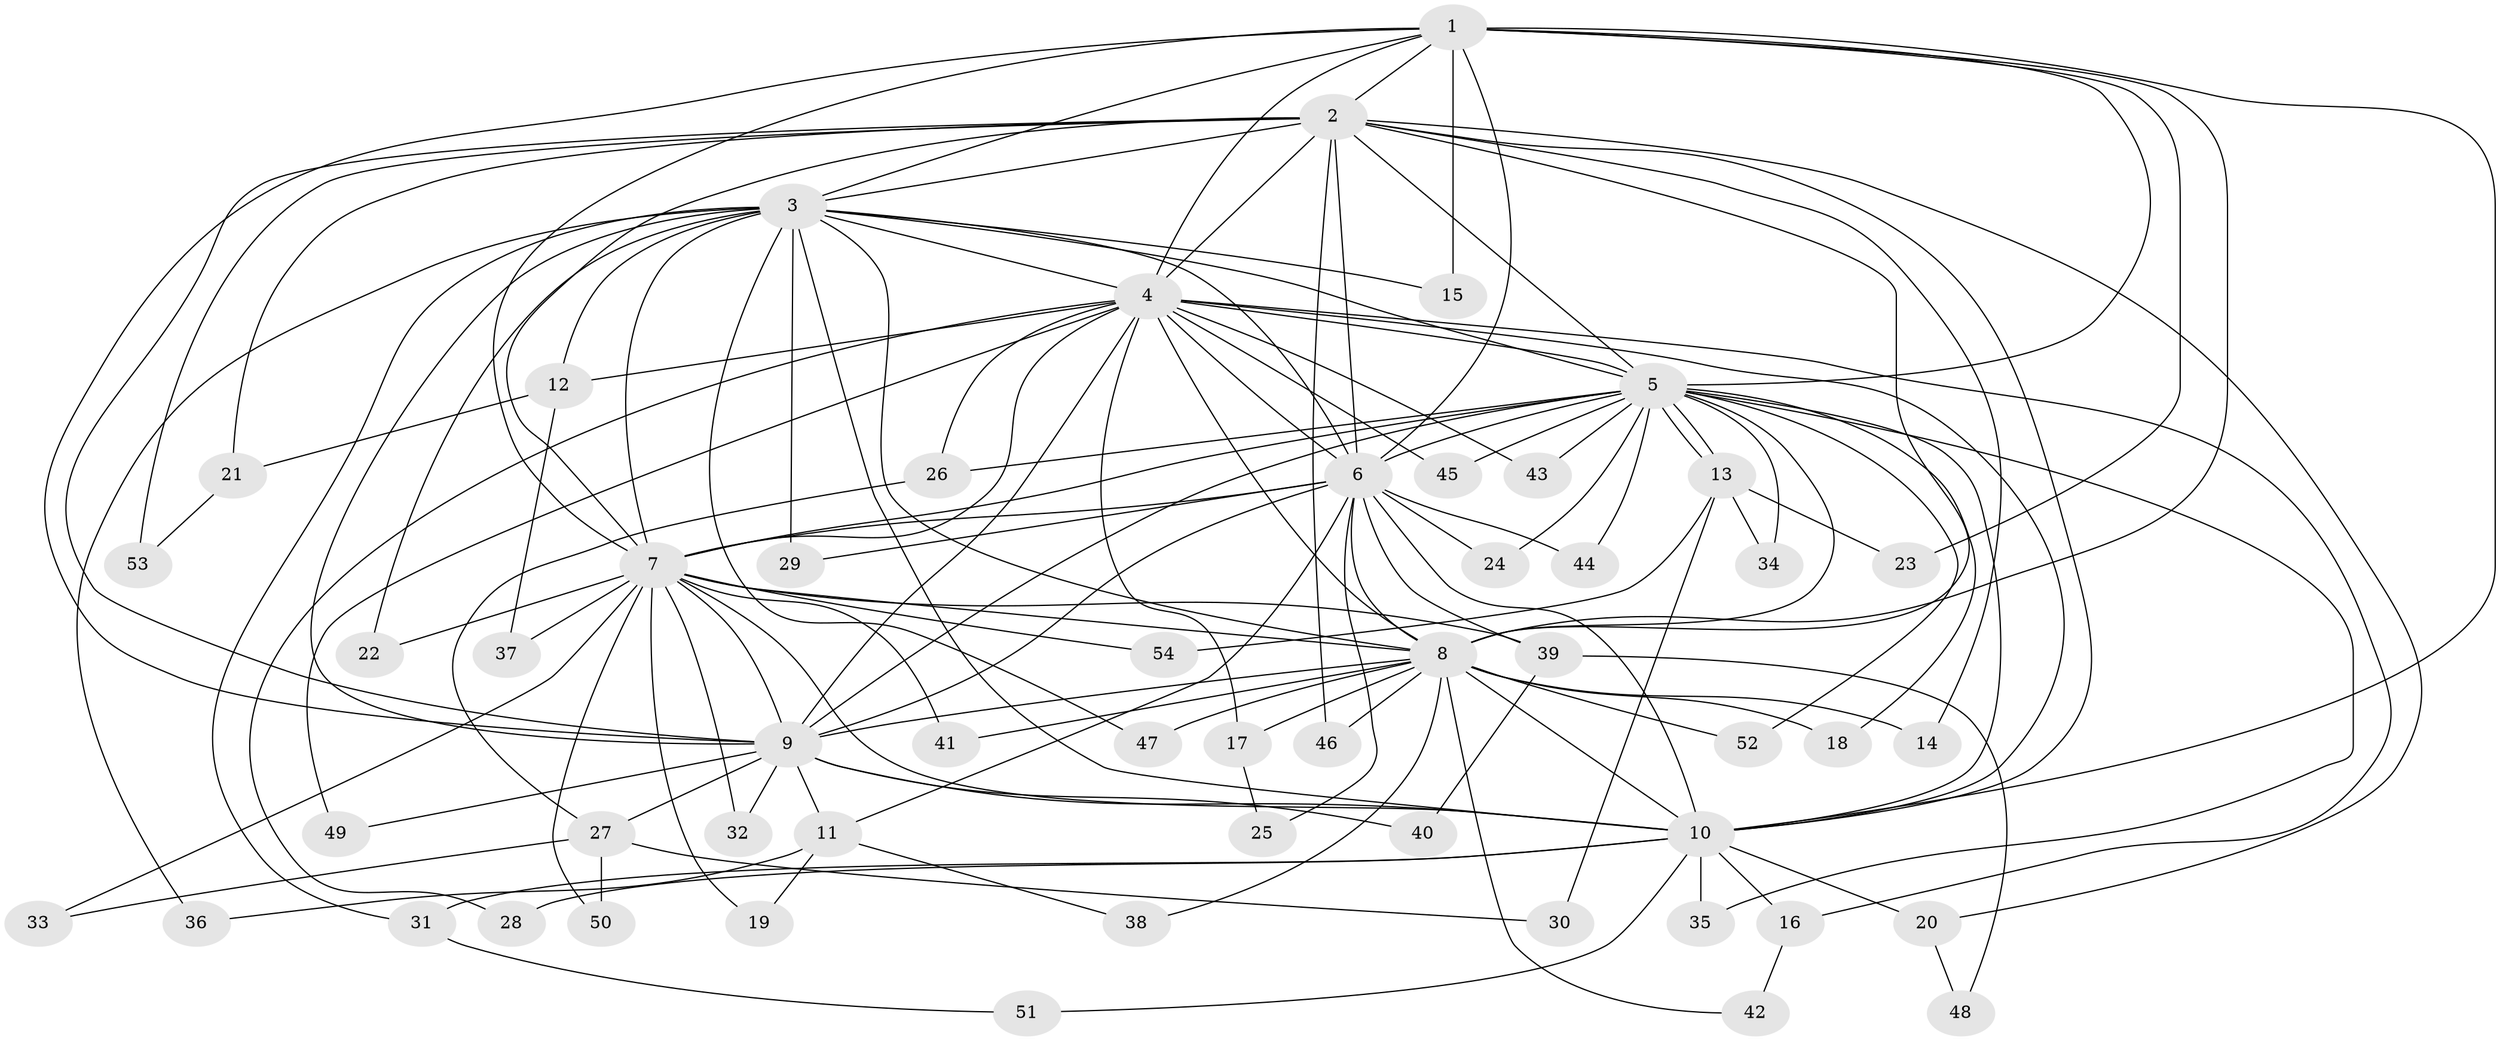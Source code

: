 // Generated by graph-tools (version 1.1) at 2025/25/03/09/25 03:25:39]
// undirected, 54 vertices, 133 edges
graph export_dot {
graph [start="1"]
  node [color=gray90,style=filled];
  1;
  2;
  3;
  4;
  5;
  6;
  7;
  8;
  9;
  10;
  11;
  12;
  13;
  14;
  15;
  16;
  17;
  18;
  19;
  20;
  21;
  22;
  23;
  24;
  25;
  26;
  27;
  28;
  29;
  30;
  31;
  32;
  33;
  34;
  35;
  36;
  37;
  38;
  39;
  40;
  41;
  42;
  43;
  44;
  45;
  46;
  47;
  48;
  49;
  50;
  51;
  52;
  53;
  54;
  1 -- 2;
  1 -- 3;
  1 -- 4;
  1 -- 5;
  1 -- 6;
  1 -- 7;
  1 -- 8;
  1 -- 9;
  1 -- 10;
  1 -- 15;
  1 -- 23;
  2 -- 3;
  2 -- 4;
  2 -- 5;
  2 -- 6;
  2 -- 7;
  2 -- 8;
  2 -- 9;
  2 -- 10;
  2 -- 14;
  2 -- 20;
  2 -- 21;
  2 -- 46;
  2 -- 53;
  3 -- 4;
  3 -- 5;
  3 -- 6;
  3 -- 7;
  3 -- 8;
  3 -- 9;
  3 -- 10;
  3 -- 12;
  3 -- 15;
  3 -- 22;
  3 -- 29;
  3 -- 31;
  3 -- 36;
  3 -- 47;
  4 -- 5;
  4 -- 6;
  4 -- 7;
  4 -- 8;
  4 -- 9;
  4 -- 10;
  4 -- 12;
  4 -- 16;
  4 -- 17;
  4 -- 26;
  4 -- 28;
  4 -- 43;
  4 -- 45;
  4 -- 49;
  5 -- 6;
  5 -- 7;
  5 -- 8;
  5 -- 9;
  5 -- 10;
  5 -- 13;
  5 -- 13;
  5 -- 18;
  5 -- 24;
  5 -- 26;
  5 -- 34;
  5 -- 35;
  5 -- 43;
  5 -- 44;
  5 -- 45;
  5 -- 52;
  6 -- 7;
  6 -- 8;
  6 -- 9;
  6 -- 10;
  6 -- 11;
  6 -- 24;
  6 -- 25;
  6 -- 29;
  6 -- 39;
  6 -- 44;
  7 -- 8;
  7 -- 9;
  7 -- 10;
  7 -- 19;
  7 -- 22;
  7 -- 32;
  7 -- 33;
  7 -- 37;
  7 -- 39;
  7 -- 41;
  7 -- 50;
  7 -- 54;
  8 -- 9;
  8 -- 10;
  8 -- 14;
  8 -- 17;
  8 -- 18;
  8 -- 38;
  8 -- 41;
  8 -- 42;
  8 -- 46;
  8 -- 47;
  8 -- 52;
  9 -- 10;
  9 -- 11;
  9 -- 27;
  9 -- 32;
  9 -- 40;
  9 -- 49;
  10 -- 16;
  10 -- 20;
  10 -- 28;
  10 -- 31;
  10 -- 35;
  10 -- 51;
  11 -- 19;
  11 -- 36;
  11 -- 38;
  12 -- 21;
  12 -- 37;
  13 -- 23;
  13 -- 30;
  13 -- 34;
  13 -- 54;
  16 -- 42;
  17 -- 25;
  20 -- 48;
  21 -- 53;
  26 -- 27;
  27 -- 30;
  27 -- 33;
  27 -- 50;
  31 -- 51;
  39 -- 40;
  39 -- 48;
}
